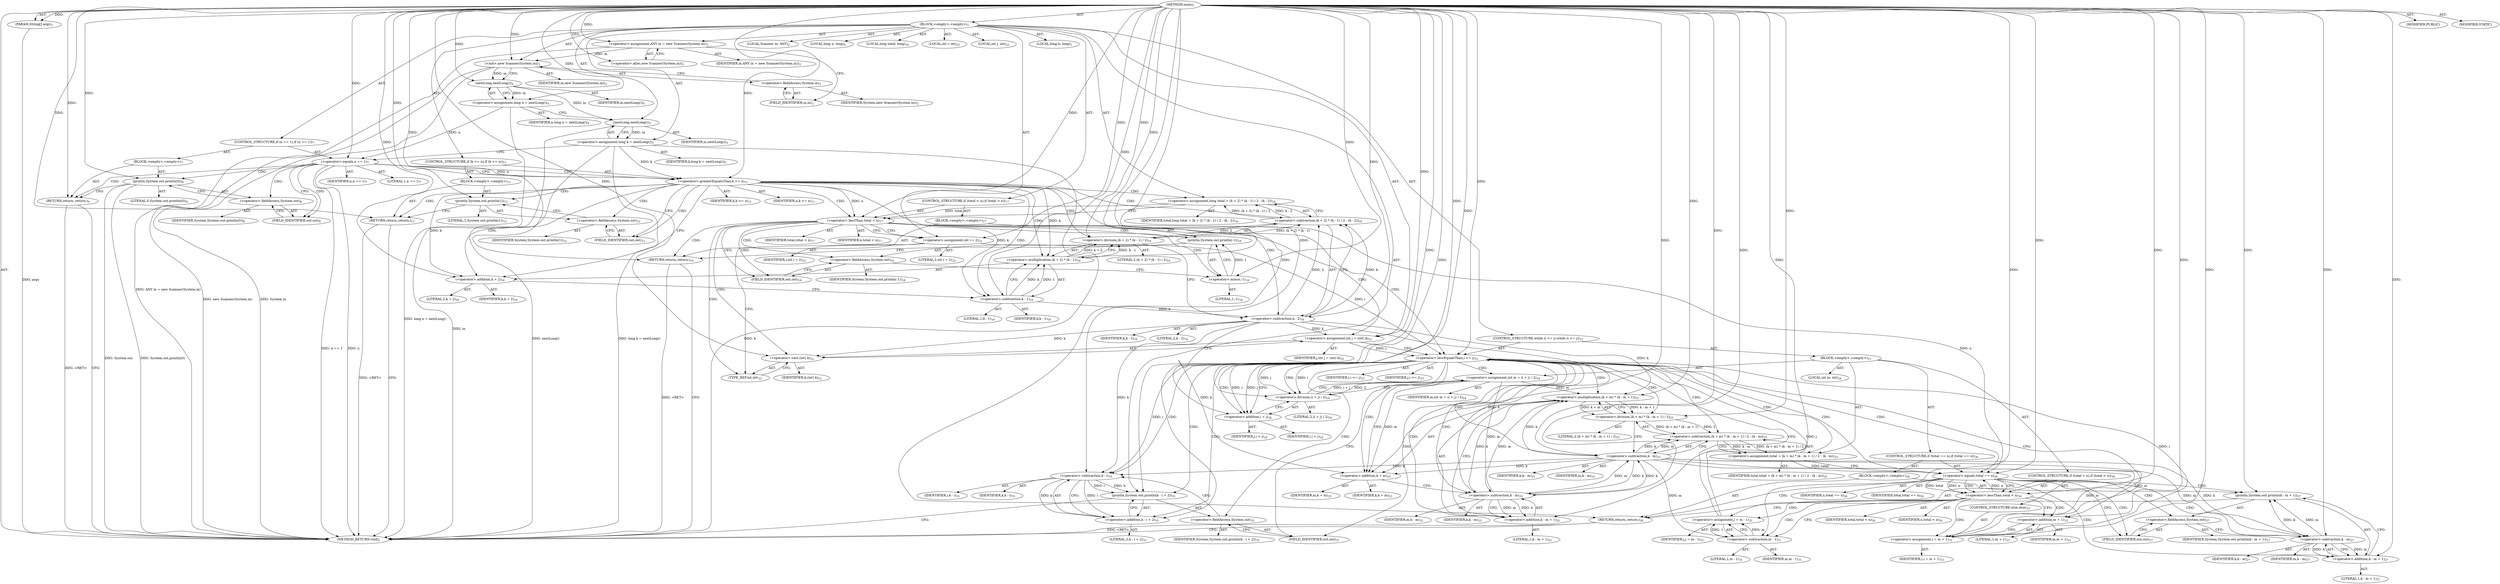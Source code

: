 digraph "main" {  
"19" [label = <(METHOD,main)<SUB>1</SUB>> ]
"20" [label = <(PARAM,String[] args)<SUB>1</SUB>> ]
"21" [label = <(BLOCK,&lt;empty&gt;,&lt;empty&gt;)<SUB>1</SUB>> ]
"4" [label = <(LOCAL,Scanner in: ANY)<SUB>2</SUB>> ]
"22" [label = <(&lt;operator&gt;.assignment,ANY in = new Scanner(System.in))<SUB>2</SUB>> ]
"23" [label = <(IDENTIFIER,in,ANY in = new Scanner(System.in))<SUB>2</SUB>> ]
"24" [label = <(&lt;operator&gt;.alloc,new Scanner(System.in))<SUB>2</SUB>> ]
"25" [label = <(&lt;init&gt;,new Scanner(System.in))<SUB>2</SUB>> ]
"3" [label = <(IDENTIFIER,in,new Scanner(System.in))<SUB>2</SUB>> ]
"26" [label = <(&lt;operator&gt;.fieldAccess,System.in)<SUB>2</SUB>> ]
"27" [label = <(IDENTIFIER,System,new Scanner(System.in))<SUB>2</SUB>> ]
"28" [label = <(FIELD_IDENTIFIER,in,in)<SUB>2</SUB>> ]
"29" [label = <(LOCAL,long n: long)<SUB>4</SUB>> ]
"30" [label = <(&lt;operator&gt;.assignment,long n = nextLong())<SUB>4</SUB>> ]
"31" [label = <(IDENTIFIER,n,long n = nextLong())<SUB>4</SUB>> ]
"32" [label = <(nextLong,nextLong())<SUB>4</SUB>> ]
"33" [label = <(IDENTIFIER,in,nextLong())<SUB>4</SUB>> ]
"34" [label = <(LOCAL,long k: long)<SUB>5</SUB>> ]
"35" [label = <(&lt;operator&gt;.assignment,long k = nextLong())<SUB>5</SUB>> ]
"36" [label = <(IDENTIFIER,k,long k = nextLong())<SUB>5</SUB>> ]
"37" [label = <(nextLong,nextLong())<SUB>5</SUB>> ]
"38" [label = <(IDENTIFIER,in,nextLong())<SUB>5</SUB>> ]
"39" [label = <(CONTROL_STRUCTURE,if (n == 1),if (n == 1))<SUB>7</SUB>> ]
"40" [label = <(&lt;operator&gt;.equals,n == 1)<SUB>7</SUB>> ]
"41" [label = <(IDENTIFIER,n,n == 1)<SUB>7</SUB>> ]
"42" [label = <(LITERAL,1,n == 1)<SUB>7</SUB>> ]
"43" [label = <(BLOCK,&lt;empty&gt;,&lt;empty&gt;)<SUB>7</SUB>> ]
"44" [label = <(println,System.out.println(0))<SUB>8</SUB>> ]
"45" [label = <(&lt;operator&gt;.fieldAccess,System.out)<SUB>8</SUB>> ]
"46" [label = <(IDENTIFIER,System,System.out.println(0))<SUB>8</SUB>> ]
"47" [label = <(FIELD_IDENTIFIER,out,out)<SUB>8</SUB>> ]
"48" [label = <(LITERAL,0,System.out.println(0))<SUB>8</SUB>> ]
"49" [label = <(RETURN,return;,return;)<SUB>9</SUB>> ]
"50" [label = <(CONTROL_STRUCTURE,if (k &gt;= n),if (k &gt;= n))<SUB>11</SUB>> ]
"51" [label = <(&lt;operator&gt;.greaterEqualsThan,k &gt;= n)<SUB>11</SUB>> ]
"52" [label = <(IDENTIFIER,k,k &gt;= n)<SUB>11</SUB>> ]
"53" [label = <(IDENTIFIER,n,k &gt;= n)<SUB>11</SUB>> ]
"54" [label = <(BLOCK,&lt;empty&gt;,&lt;empty&gt;)<SUB>11</SUB>> ]
"55" [label = <(println,System.out.println(1))<SUB>12</SUB>> ]
"56" [label = <(&lt;operator&gt;.fieldAccess,System.out)<SUB>12</SUB>> ]
"57" [label = <(IDENTIFIER,System,System.out.println(1))<SUB>12</SUB>> ]
"58" [label = <(FIELD_IDENTIFIER,out,out)<SUB>12</SUB>> ]
"59" [label = <(LITERAL,1,System.out.println(1))<SUB>12</SUB>> ]
"60" [label = <(RETURN,return;,return;)<SUB>13</SUB>> ]
"61" [label = <(LOCAL,long total: long)<SUB>16</SUB>> ]
"62" [label = <(&lt;operator&gt;.assignment,long total = (k + 2) * (k - 1) / 2 - (k - 2))<SUB>16</SUB>> ]
"63" [label = <(IDENTIFIER,total,long total = (k + 2) * (k - 1) / 2 - (k - 2))<SUB>16</SUB>> ]
"64" [label = <(&lt;operator&gt;.subtraction,(k + 2) * (k - 1) / 2 - (k - 2))<SUB>16</SUB>> ]
"65" [label = <(&lt;operator&gt;.division,(k + 2) * (k - 1) / 2)<SUB>16</SUB>> ]
"66" [label = <(&lt;operator&gt;.multiplication,(k + 2) * (k - 1))<SUB>16</SUB>> ]
"67" [label = <(&lt;operator&gt;.addition,k + 2)<SUB>16</SUB>> ]
"68" [label = <(IDENTIFIER,k,k + 2)<SUB>16</SUB>> ]
"69" [label = <(LITERAL,2,k + 2)<SUB>16</SUB>> ]
"70" [label = <(&lt;operator&gt;.subtraction,k - 1)<SUB>16</SUB>> ]
"71" [label = <(IDENTIFIER,k,k - 1)<SUB>16</SUB>> ]
"72" [label = <(LITERAL,1,k - 1)<SUB>16</SUB>> ]
"73" [label = <(LITERAL,2,(k + 2) * (k - 1) / 2)<SUB>16</SUB>> ]
"74" [label = <(&lt;operator&gt;.subtraction,k - 2)<SUB>16</SUB>> ]
"75" [label = <(IDENTIFIER,k,k - 2)<SUB>16</SUB>> ]
"76" [label = <(LITERAL,2,k - 2)<SUB>16</SUB>> ]
"77" [label = <(CONTROL_STRUCTURE,if (total &lt; n),if (total &lt; n))<SUB>17</SUB>> ]
"78" [label = <(&lt;operator&gt;.lessThan,total &lt; n)<SUB>17</SUB>> ]
"79" [label = <(IDENTIFIER,total,total &lt; n)<SUB>17</SUB>> ]
"80" [label = <(IDENTIFIER,n,total &lt; n)<SUB>17</SUB>> ]
"81" [label = <(BLOCK,&lt;empty&gt;,&lt;empty&gt;)<SUB>17</SUB>> ]
"82" [label = <(println,System.out.println(-1))<SUB>18</SUB>> ]
"83" [label = <(&lt;operator&gt;.fieldAccess,System.out)<SUB>18</SUB>> ]
"84" [label = <(IDENTIFIER,System,System.out.println(-1))<SUB>18</SUB>> ]
"85" [label = <(FIELD_IDENTIFIER,out,out)<SUB>18</SUB>> ]
"86" [label = <(&lt;operator&gt;.minus,-1)<SUB>18</SUB>> ]
"87" [label = <(LITERAL,1,-1)<SUB>18</SUB>> ]
"88" [label = <(RETURN,return;,return;)<SUB>19</SUB>> ]
"89" [label = <(LOCAL,int i: int)<SUB>22</SUB>> ]
"90" [label = <(LOCAL,int j: int)<SUB>22</SUB>> ]
"91" [label = <(&lt;operator&gt;.assignment,int i = 2)<SUB>22</SUB>> ]
"92" [label = <(IDENTIFIER,i,int i = 2)<SUB>22</SUB>> ]
"93" [label = <(LITERAL,2,int i = 2)<SUB>22</SUB>> ]
"94" [label = <(&lt;operator&gt;.assignment,int j = (int) k)<SUB>22</SUB>> ]
"95" [label = <(IDENTIFIER,j,int j = (int) k)<SUB>22</SUB>> ]
"96" [label = <(&lt;operator&gt;.cast,(int) k)<SUB>22</SUB>> ]
"97" [label = <(TYPE_REF,int,int)<SUB>22</SUB>> ]
"98" [label = <(IDENTIFIER,k,(int) k)<SUB>22</SUB>> ]
"99" [label = <(CONTROL_STRUCTURE,while (i &lt;= j),while (i &lt;= j))<SUB>23</SUB>> ]
"100" [label = <(&lt;operator&gt;.lessEqualsThan,i &lt;= j)<SUB>23</SUB>> ]
"101" [label = <(IDENTIFIER,i,i &lt;= j)<SUB>23</SUB>> ]
"102" [label = <(IDENTIFIER,j,i &lt;= j)<SUB>23</SUB>> ]
"103" [label = <(BLOCK,&lt;empty&gt;,&lt;empty&gt;)<SUB>23</SUB>> ]
"104" [label = <(LOCAL,int m: int)<SUB>24</SUB>> ]
"105" [label = <(&lt;operator&gt;.assignment,int m = (i + j) / 2)<SUB>24</SUB>> ]
"106" [label = <(IDENTIFIER,m,int m = (i + j) / 2)<SUB>24</SUB>> ]
"107" [label = <(&lt;operator&gt;.division,(i + j) / 2)<SUB>24</SUB>> ]
"108" [label = <(&lt;operator&gt;.addition,i + j)<SUB>24</SUB>> ]
"109" [label = <(IDENTIFIER,i,i + j)<SUB>24</SUB>> ]
"110" [label = <(IDENTIFIER,j,i + j)<SUB>24</SUB>> ]
"111" [label = <(LITERAL,2,(i + j) / 2)<SUB>24</SUB>> ]
"112" [label = <(&lt;operator&gt;.assignment,total = (k + m) * (k - m + 1) / 2 - (k - m))<SUB>25</SUB>> ]
"113" [label = <(IDENTIFIER,total,total = (k + m) * (k - m + 1) / 2 - (k - m))<SUB>25</SUB>> ]
"114" [label = <(&lt;operator&gt;.subtraction,(k + m) * (k - m + 1) / 2 - (k - m))<SUB>25</SUB>> ]
"115" [label = <(&lt;operator&gt;.division,(k + m) * (k - m + 1) / 2)<SUB>25</SUB>> ]
"116" [label = <(&lt;operator&gt;.multiplication,(k + m) * (k - m + 1))<SUB>25</SUB>> ]
"117" [label = <(&lt;operator&gt;.addition,k + m)<SUB>25</SUB>> ]
"118" [label = <(IDENTIFIER,k,k + m)<SUB>25</SUB>> ]
"119" [label = <(IDENTIFIER,m,k + m)<SUB>25</SUB>> ]
"120" [label = <(&lt;operator&gt;.addition,k - m + 1)<SUB>25</SUB>> ]
"121" [label = <(&lt;operator&gt;.subtraction,k - m)<SUB>25</SUB>> ]
"122" [label = <(IDENTIFIER,k,k - m)<SUB>25</SUB>> ]
"123" [label = <(IDENTIFIER,m,k - m)<SUB>25</SUB>> ]
"124" [label = <(LITERAL,1,k - m + 1)<SUB>25</SUB>> ]
"125" [label = <(LITERAL,2,(k + m) * (k - m + 1) / 2)<SUB>25</SUB>> ]
"126" [label = <(&lt;operator&gt;.subtraction,k - m)<SUB>25</SUB>> ]
"127" [label = <(IDENTIFIER,k,k - m)<SUB>25</SUB>> ]
"128" [label = <(IDENTIFIER,m,k - m)<SUB>25</SUB>> ]
"129" [label = <(CONTROL_STRUCTURE,if (total == n),if (total == n))<SUB>26</SUB>> ]
"130" [label = <(&lt;operator&gt;.equals,total == n)<SUB>26</SUB>> ]
"131" [label = <(IDENTIFIER,total,total == n)<SUB>26</SUB>> ]
"132" [label = <(IDENTIFIER,n,total == n)<SUB>26</SUB>> ]
"133" [label = <(BLOCK,&lt;empty&gt;,&lt;empty&gt;)<SUB>26</SUB>> ]
"134" [label = <(println,System.out.println(k - m + 1))<SUB>27</SUB>> ]
"135" [label = <(&lt;operator&gt;.fieldAccess,System.out)<SUB>27</SUB>> ]
"136" [label = <(IDENTIFIER,System,System.out.println(k - m + 1))<SUB>27</SUB>> ]
"137" [label = <(FIELD_IDENTIFIER,out,out)<SUB>27</SUB>> ]
"138" [label = <(&lt;operator&gt;.addition,k - m + 1)<SUB>27</SUB>> ]
"139" [label = <(&lt;operator&gt;.subtraction,k - m)<SUB>27</SUB>> ]
"140" [label = <(IDENTIFIER,k,k - m)<SUB>27</SUB>> ]
"141" [label = <(IDENTIFIER,m,k - m)<SUB>27</SUB>> ]
"142" [label = <(LITERAL,1,k - m + 1)<SUB>27</SUB>> ]
"143" [label = <(RETURN,return;,return;)<SUB>28</SUB>> ]
"144" [label = <(CONTROL_STRUCTURE,if (total &lt; n),if (total &lt; n))<SUB>30</SUB>> ]
"145" [label = <(&lt;operator&gt;.lessThan,total &lt; n)<SUB>30</SUB>> ]
"146" [label = <(IDENTIFIER,total,total &lt; n)<SUB>30</SUB>> ]
"147" [label = <(IDENTIFIER,n,total &lt; n)<SUB>30</SUB>> ]
"148" [label = <(&lt;operator&gt;.assignment,j = m - 1)<SUB>31</SUB>> ]
"149" [label = <(IDENTIFIER,j,j = m - 1)<SUB>31</SUB>> ]
"150" [label = <(&lt;operator&gt;.subtraction,m - 1)<SUB>31</SUB>> ]
"151" [label = <(IDENTIFIER,m,m - 1)<SUB>31</SUB>> ]
"152" [label = <(LITERAL,1,m - 1)<SUB>31</SUB>> ]
"153" [label = <(CONTROL_STRUCTURE,else,else)<SUB>33</SUB>> ]
"154" [label = <(&lt;operator&gt;.assignment,i = m + 1)<SUB>33</SUB>> ]
"155" [label = <(IDENTIFIER,i,i = m + 1)<SUB>33</SUB>> ]
"156" [label = <(&lt;operator&gt;.addition,m + 1)<SUB>33</SUB>> ]
"157" [label = <(IDENTIFIER,m,m + 1)<SUB>33</SUB>> ]
"158" [label = <(LITERAL,1,m + 1)<SUB>33</SUB>> ]
"159" [label = <(println,System.out.println(k - i + 2))<SUB>35</SUB>> ]
"160" [label = <(&lt;operator&gt;.fieldAccess,System.out)<SUB>35</SUB>> ]
"161" [label = <(IDENTIFIER,System,System.out.println(k - i + 2))<SUB>35</SUB>> ]
"162" [label = <(FIELD_IDENTIFIER,out,out)<SUB>35</SUB>> ]
"163" [label = <(&lt;operator&gt;.addition,k - i + 2)<SUB>35</SUB>> ]
"164" [label = <(&lt;operator&gt;.subtraction,k - i)<SUB>35</SUB>> ]
"165" [label = <(IDENTIFIER,k,k - i)<SUB>35</SUB>> ]
"166" [label = <(IDENTIFIER,i,k - i)<SUB>35</SUB>> ]
"167" [label = <(LITERAL,2,k - i + 2)<SUB>35</SUB>> ]
"168" [label = <(MODIFIER,PUBLIC)> ]
"169" [label = <(MODIFIER,STATIC)> ]
"170" [label = <(METHOD_RETURN,void)<SUB>1</SUB>> ]
  "19" -> "20"  [ label = "AST: "] 
  "19" -> "21"  [ label = "AST: "] 
  "19" -> "168"  [ label = "AST: "] 
  "19" -> "169"  [ label = "AST: "] 
  "19" -> "170"  [ label = "AST: "] 
  "21" -> "4"  [ label = "AST: "] 
  "21" -> "22"  [ label = "AST: "] 
  "21" -> "25"  [ label = "AST: "] 
  "21" -> "29"  [ label = "AST: "] 
  "21" -> "30"  [ label = "AST: "] 
  "21" -> "34"  [ label = "AST: "] 
  "21" -> "35"  [ label = "AST: "] 
  "21" -> "39"  [ label = "AST: "] 
  "21" -> "50"  [ label = "AST: "] 
  "21" -> "61"  [ label = "AST: "] 
  "21" -> "62"  [ label = "AST: "] 
  "21" -> "77"  [ label = "AST: "] 
  "21" -> "89"  [ label = "AST: "] 
  "21" -> "90"  [ label = "AST: "] 
  "21" -> "91"  [ label = "AST: "] 
  "21" -> "94"  [ label = "AST: "] 
  "21" -> "99"  [ label = "AST: "] 
  "21" -> "159"  [ label = "AST: "] 
  "22" -> "23"  [ label = "AST: "] 
  "22" -> "24"  [ label = "AST: "] 
  "25" -> "3"  [ label = "AST: "] 
  "25" -> "26"  [ label = "AST: "] 
  "26" -> "27"  [ label = "AST: "] 
  "26" -> "28"  [ label = "AST: "] 
  "30" -> "31"  [ label = "AST: "] 
  "30" -> "32"  [ label = "AST: "] 
  "32" -> "33"  [ label = "AST: "] 
  "35" -> "36"  [ label = "AST: "] 
  "35" -> "37"  [ label = "AST: "] 
  "37" -> "38"  [ label = "AST: "] 
  "39" -> "40"  [ label = "AST: "] 
  "39" -> "43"  [ label = "AST: "] 
  "40" -> "41"  [ label = "AST: "] 
  "40" -> "42"  [ label = "AST: "] 
  "43" -> "44"  [ label = "AST: "] 
  "43" -> "49"  [ label = "AST: "] 
  "44" -> "45"  [ label = "AST: "] 
  "44" -> "48"  [ label = "AST: "] 
  "45" -> "46"  [ label = "AST: "] 
  "45" -> "47"  [ label = "AST: "] 
  "50" -> "51"  [ label = "AST: "] 
  "50" -> "54"  [ label = "AST: "] 
  "51" -> "52"  [ label = "AST: "] 
  "51" -> "53"  [ label = "AST: "] 
  "54" -> "55"  [ label = "AST: "] 
  "54" -> "60"  [ label = "AST: "] 
  "55" -> "56"  [ label = "AST: "] 
  "55" -> "59"  [ label = "AST: "] 
  "56" -> "57"  [ label = "AST: "] 
  "56" -> "58"  [ label = "AST: "] 
  "62" -> "63"  [ label = "AST: "] 
  "62" -> "64"  [ label = "AST: "] 
  "64" -> "65"  [ label = "AST: "] 
  "64" -> "74"  [ label = "AST: "] 
  "65" -> "66"  [ label = "AST: "] 
  "65" -> "73"  [ label = "AST: "] 
  "66" -> "67"  [ label = "AST: "] 
  "66" -> "70"  [ label = "AST: "] 
  "67" -> "68"  [ label = "AST: "] 
  "67" -> "69"  [ label = "AST: "] 
  "70" -> "71"  [ label = "AST: "] 
  "70" -> "72"  [ label = "AST: "] 
  "74" -> "75"  [ label = "AST: "] 
  "74" -> "76"  [ label = "AST: "] 
  "77" -> "78"  [ label = "AST: "] 
  "77" -> "81"  [ label = "AST: "] 
  "78" -> "79"  [ label = "AST: "] 
  "78" -> "80"  [ label = "AST: "] 
  "81" -> "82"  [ label = "AST: "] 
  "81" -> "88"  [ label = "AST: "] 
  "82" -> "83"  [ label = "AST: "] 
  "82" -> "86"  [ label = "AST: "] 
  "83" -> "84"  [ label = "AST: "] 
  "83" -> "85"  [ label = "AST: "] 
  "86" -> "87"  [ label = "AST: "] 
  "91" -> "92"  [ label = "AST: "] 
  "91" -> "93"  [ label = "AST: "] 
  "94" -> "95"  [ label = "AST: "] 
  "94" -> "96"  [ label = "AST: "] 
  "96" -> "97"  [ label = "AST: "] 
  "96" -> "98"  [ label = "AST: "] 
  "99" -> "100"  [ label = "AST: "] 
  "99" -> "103"  [ label = "AST: "] 
  "100" -> "101"  [ label = "AST: "] 
  "100" -> "102"  [ label = "AST: "] 
  "103" -> "104"  [ label = "AST: "] 
  "103" -> "105"  [ label = "AST: "] 
  "103" -> "112"  [ label = "AST: "] 
  "103" -> "129"  [ label = "AST: "] 
  "103" -> "144"  [ label = "AST: "] 
  "105" -> "106"  [ label = "AST: "] 
  "105" -> "107"  [ label = "AST: "] 
  "107" -> "108"  [ label = "AST: "] 
  "107" -> "111"  [ label = "AST: "] 
  "108" -> "109"  [ label = "AST: "] 
  "108" -> "110"  [ label = "AST: "] 
  "112" -> "113"  [ label = "AST: "] 
  "112" -> "114"  [ label = "AST: "] 
  "114" -> "115"  [ label = "AST: "] 
  "114" -> "126"  [ label = "AST: "] 
  "115" -> "116"  [ label = "AST: "] 
  "115" -> "125"  [ label = "AST: "] 
  "116" -> "117"  [ label = "AST: "] 
  "116" -> "120"  [ label = "AST: "] 
  "117" -> "118"  [ label = "AST: "] 
  "117" -> "119"  [ label = "AST: "] 
  "120" -> "121"  [ label = "AST: "] 
  "120" -> "124"  [ label = "AST: "] 
  "121" -> "122"  [ label = "AST: "] 
  "121" -> "123"  [ label = "AST: "] 
  "126" -> "127"  [ label = "AST: "] 
  "126" -> "128"  [ label = "AST: "] 
  "129" -> "130"  [ label = "AST: "] 
  "129" -> "133"  [ label = "AST: "] 
  "130" -> "131"  [ label = "AST: "] 
  "130" -> "132"  [ label = "AST: "] 
  "133" -> "134"  [ label = "AST: "] 
  "133" -> "143"  [ label = "AST: "] 
  "134" -> "135"  [ label = "AST: "] 
  "134" -> "138"  [ label = "AST: "] 
  "135" -> "136"  [ label = "AST: "] 
  "135" -> "137"  [ label = "AST: "] 
  "138" -> "139"  [ label = "AST: "] 
  "138" -> "142"  [ label = "AST: "] 
  "139" -> "140"  [ label = "AST: "] 
  "139" -> "141"  [ label = "AST: "] 
  "144" -> "145"  [ label = "AST: "] 
  "144" -> "148"  [ label = "AST: "] 
  "144" -> "153"  [ label = "AST: "] 
  "145" -> "146"  [ label = "AST: "] 
  "145" -> "147"  [ label = "AST: "] 
  "148" -> "149"  [ label = "AST: "] 
  "148" -> "150"  [ label = "AST: "] 
  "150" -> "151"  [ label = "AST: "] 
  "150" -> "152"  [ label = "AST: "] 
  "153" -> "154"  [ label = "AST: "] 
  "154" -> "155"  [ label = "AST: "] 
  "154" -> "156"  [ label = "AST: "] 
  "156" -> "157"  [ label = "AST: "] 
  "156" -> "158"  [ label = "AST: "] 
  "159" -> "160"  [ label = "AST: "] 
  "159" -> "163"  [ label = "AST: "] 
  "160" -> "161"  [ label = "AST: "] 
  "160" -> "162"  [ label = "AST: "] 
  "163" -> "164"  [ label = "AST: "] 
  "163" -> "167"  [ label = "AST: "] 
  "164" -> "165"  [ label = "AST: "] 
  "164" -> "166"  [ label = "AST: "] 
  "22" -> "28"  [ label = "CFG: "] 
  "25" -> "32"  [ label = "CFG: "] 
  "30" -> "37"  [ label = "CFG: "] 
  "35" -> "40"  [ label = "CFG: "] 
  "62" -> "78"  [ label = "CFG: "] 
  "91" -> "97"  [ label = "CFG: "] 
  "94" -> "100"  [ label = "CFG: "] 
  "159" -> "170"  [ label = "CFG: "] 
  "24" -> "22"  [ label = "CFG: "] 
  "26" -> "25"  [ label = "CFG: "] 
  "32" -> "30"  [ label = "CFG: "] 
  "37" -> "35"  [ label = "CFG: "] 
  "40" -> "47"  [ label = "CFG: "] 
  "40" -> "51"  [ label = "CFG: "] 
  "51" -> "58"  [ label = "CFG: "] 
  "51" -> "67"  [ label = "CFG: "] 
  "64" -> "62"  [ label = "CFG: "] 
  "78" -> "85"  [ label = "CFG: "] 
  "78" -> "91"  [ label = "CFG: "] 
  "96" -> "94"  [ label = "CFG: "] 
  "100" -> "108"  [ label = "CFG: "] 
  "100" -> "162"  [ label = "CFG: "] 
  "160" -> "164"  [ label = "CFG: "] 
  "163" -> "159"  [ label = "CFG: "] 
  "28" -> "26"  [ label = "CFG: "] 
  "44" -> "49"  [ label = "CFG: "] 
  "49" -> "170"  [ label = "CFG: "] 
  "55" -> "60"  [ label = "CFG: "] 
  "60" -> "170"  [ label = "CFG: "] 
  "65" -> "74"  [ label = "CFG: "] 
  "74" -> "64"  [ label = "CFG: "] 
  "82" -> "88"  [ label = "CFG: "] 
  "88" -> "170"  [ label = "CFG: "] 
  "97" -> "96"  [ label = "CFG: "] 
  "105" -> "117"  [ label = "CFG: "] 
  "112" -> "130"  [ label = "CFG: "] 
  "162" -> "160"  [ label = "CFG: "] 
  "164" -> "163"  [ label = "CFG: "] 
  "45" -> "44"  [ label = "CFG: "] 
  "56" -> "55"  [ label = "CFG: "] 
  "66" -> "65"  [ label = "CFG: "] 
  "83" -> "86"  [ label = "CFG: "] 
  "86" -> "82"  [ label = "CFG: "] 
  "107" -> "105"  [ label = "CFG: "] 
  "114" -> "112"  [ label = "CFG: "] 
  "130" -> "137"  [ label = "CFG: "] 
  "130" -> "145"  [ label = "CFG: "] 
  "145" -> "150"  [ label = "CFG: "] 
  "145" -> "156"  [ label = "CFG: "] 
  "148" -> "100"  [ label = "CFG: "] 
  "47" -> "45"  [ label = "CFG: "] 
  "58" -> "56"  [ label = "CFG: "] 
  "67" -> "70"  [ label = "CFG: "] 
  "70" -> "66"  [ label = "CFG: "] 
  "85" -> "83"  [ label = "CFG: "] 
  "108" -> "107"  [ label = "CFG: "] 
  "115" -> "126"  [ label = "CFG: "] 
  "126" -> "114"  [ label = "CFG: "] 
  "134" -> "143"  [ label = "CFG: "] 
  "143" -> "170"  [ label = "CFG: "] 
  "150" -> "148"  [ label = "CFG: "] 
  "154" -> "100"  [ label = "CFG: "] 
  "116" -> "115"  [ label = "CFG: "] 
  "135" -> "139"  [ label = "CFG: "] 
  "138" -> "134"  [ label = "CFG: "] 
  "156" -> "154"  [ label = "CFG: "] 
  "117" -> "121"  [ label = "CFG: "] 
  "120" -> "116"  [ label = "CFG: "] 
  "137" -> "135"  [ label = "CFG: "] 
  "139" -> "138"  [ label = "CFG: "] 
  "121" -> "120"  [ label = "CFG: "] 
  "19" -> "24"  [ label = "CFG: "] 
  "88" -> "170"  [ label = "DDG: &lt;RET&gt;"] 
  "49" -> "170"  [ label = "DDG: &lt;RET&gt;"] 
  "143" -> "170"  [ label = "DDG: &lt;RET&gt;"] 
  "60" -> "170"  [ label = "DDG: &lt;RET&gt;"] 
  "20" -> "170"  [ label = "DDG: args"] 
  "22" -> "170"  [ label = "DDG: ANY in = new Scanner(System.in)"] 
  "25" -> "170"  [ label = "DDG: System.in"] 
  "25" -> "170"  [ label = "DDG: new Scanner(System.in)"] 
  "30" -> "170"  [ label = "DDG: long n = nextLong()"] 
  "35" -> "170"  [ label = "DDG: k"] 
  "37" -> "170"  [ label = "DDG: in"] 
  "35" -> "170"  [ label = "DDG: nextLong()"] 
  "35" -> "170"  [ label = "DDG: long k = nextLong()"] 
  "40" -> "170"  [ label = "DDG: n"] 
  "40" -> "170"  [ label = "DDG: n == 1"] 
  "44" -> "170"  [ label = "DDG: System.out"] 
  "44" -> "170"  [ label = "DDG: System.out.println(0)"] 
  "19" -> "20"  [ label = "DDG: "] 
  "19" -> "22"  [ label = "DDG: "] 
  "32" -> "30"  [ label = "DDG: in"] 
  "37" -> "35"  [ label = "DDG: in"] 
  "64" -> "62"  [ label = "DDG: (k + 2) * (k - 1) / 2"] 
  "64" -> "62"  [ label = "DDG: k - 2"] 
  "19" -> "91"  [ label = "DDG: "] 
  "19" -> "94"  [ label = "DDG: "] 
  "74" -> "94"  [ label = "DDG: k"] 
  "22" -> "25"  [ label = "DDG: in"] 
  "19" -> "25"  [ label = "DDG: "] 
  "164" -> "159"  [ label = "DDG: k"] 
  "164" -> "159"  [ label = "DDG: i"] 
  "19" -> "159"  [ label = "DDG: "] 
  "25" -> "32"  [ label = "DDG: in"] 
  "19" -> "32"  [ label = "DDG: "] 
  "32" -> "37"  [ label = "DDG: in"] 
  "19" -> "37"  [ label = "DDG: "] 
  "30" -> "40"  [ label = "DDG: n"] 
  "19" -> "40"  [ label = "DDG: "] 
  "19" -> "49"  [ label = "DDG: "] 
  "35" -> "51"  [ label = "DDG: k"] 
  "19" -> "51"  [ label = "DDG: "] 
  "40" -> "51"  [ label = "DDG: n"] 
  "19" -> "60"  [ label = "DDG: "] 
  "65" -> "64"  [ label = "DDG: (k + 2) * (k - 1)"] 
  "65" -> "64"  [ label = "DDG: 2"] 
  "74" -> "64"  [ label = "DDG: k"] 
  "74" -> "64"  [ label = "DDG: 2"] 
  "62" -> "78"  [ label = "DDG: total"] 
  "19" -> "78"  [ label = "DDG: "] 
  "51" -> "78"  [ label = "DDG: n"] 
  "19" -> "88"  [ label = "DDG: "] 
  "19" -> "96"  [ label = "DDG: "] 
  "74" -> "96"  [ label = "DDG: k"] 
  "91" -> "100"  [ label = "DDG: i"] 
  "154" -> "100"  [ label = "DDG: i"] 
  "19" -> "100"  [ label = "DDG: "] 
  "94" -> "100"  [ label = "DDG: j"] 
  "148" -> "100"  [ label = "DDG: j"] 
  "107" -> "105"  [ label = "DDG: i + j"] 
  "107" -> "105"  [ label = "DDG: 2"] 
  "114" -> "112"  [ label = "DDG: (k + m) * (k - m + 1) / 2"] 
  "114" -> "112"  [ label = "DDG: k - m"] 
  "164" -> "163"  [ label = "DDG: k"] 
  "164" -> "163"  [ label = "DDG: i"] 
  "19" -> "163"  [ label = "DDG: "] 
  "19" -> "44"  [ label = "DDG: "] 
  "19" -> "55"  [ label = "DDG: "] 
  "66" -> "65"  [ label = "DDG: k + 2"] 
  "66" -> "65"  [ label = "DDG: k - 1"] 
  "19" -> "65"  [ label = "DDG: "] 
  "70" -> "74"  [ label = "DDG: k"] 
  "19" -> "74"  [ label = "DDG: "] 
  "86" -> "82"  [ label = "DDG: 1"] 
  "150" -> "148"  [ label = "DDG: m"] 
  "150" -> "148"  [ label = "DDG: 1"] 
  "126" -> "164"  [ label = "DDG: k"] 
  "19" -> "164"  [ label = "DDG: "] 
  "74" -> "164"  [ label = "DDG: k"] 
  "100" -> "164"  [ label = "DDG: i"] 
  "51" -> "66"  [ label = "DDG: k"] 
  "19" -> "66"  [ label = "DDG: "] 
  "70" -> "66"  [ label = "DDG: k"] 
  "70" -> "66"  [ label = "DDG: 1"] 
  "19" -> "86"  [ label = "DDG: "] 
  "100" -> "107"  [ label = "DDG: i"] 
  "19" -> "107"  [ label = "DDG: "] 
  "100" -> "107"  [ label = "DDG: j"] 
  "115" -> "114"  [ label = "DDG: (k + m) * (k - m + 1)"] 
  "115" -> "114"  [ label = "DDG: 2"] 
  "126" -> "114"  [ label = "DDG: k"] 
  "126" -> "114"  [ label = "DDG: m"] 
  "112" -> "130"  [ label = "DDG: total"] 
  "19" -> "130"  [ label = "DDG: "] 
  "78" -> "130"  [ label = "DDG: n"] 
  "145" -> "130"  [ label = "DDG: n"] 
  "19" -> "143"  [ label = "DDG: "] 
  "130" -> "145"  [ label = "DDG: total"] 
  "19" -> "145"  [ label = "DDG: "] 
  "130" -> "145"  [ label = "DDG: n"] 
  "126" -> "154"  [ label = "DDG: m"] 
  "19" -> "154"  [ label = "DDG: "] 
  "51" -> "67"  [ label = "DDG: k"] 
  "19" -> "67"  [ label = "DDG: "] 
  "19" -> "70"  [ label = "DDG: "] 
  "51" -> "70"  [ label = "DDG: k"] 
  "100" -> "108"  [ label = "DDG: i"] 
  "19" -> "108"  [ label = "DDG: "] 
  "100" -> "108"  [ label = "DDG: j"] 
  "116" -> "115"  [ label = "DDG: k + m"] 
  "116" -> "115"  [ label = "DDG: k - m + 1"] 
  "19" -> "115"  [ label = "DDG: "] 
  "121" -> "126"  [ label = "DDG: k"] 
  "19" -> "126"  [ label = "DDG: "] 
  "121" -> "126"  [ label = "DDG: m"] 
  "139" -> "134"  [ label = "DDG: k"] 
  "139" -> "134"  [ label = "DDG: m"] 
  "19" -> "134"  [ label = "DDG: "] 
  "126" -> "150"  [ label = "DDG: m"] 
  "19" -> "150"  [ label = "DDG: "] 
  "126" -> "116"  [ label = "DDG: k"] 
  "19" -> "116"  [ label = "DDG: "] 
  "74" -> "116"  [ label = "DDG: k"] 
  "105" -> "116"  [ label = "DDG: m"] 
  "121" -> "116"  [ label = "DDG: k"] 
  "121" -> "116"  [ label = "DDG: m"] 
  "139" -> "138"  [ label = "DDG: k"] 
  "139" -> "138"  [ label = "DDG: m"] 
  "19" -> "138"  [ label = "DDG: "] 
  "126" -> "156"  [ label = "DDG: m"] 
  "19" -> "156"  [ label = "DDG: "] 
  "126" -> "117"  [ label = "DDG: k"] 
  "19" -> "117"  [ label = "DDG: "] 
  "74" -> "117"  [ label = "DDG: k"] 
  "105" -> "117"  [ label = "DDG: m"] 
  "121" -> "120"  [ label = "DDG: k"] 
  "121" -> "120"  [ label = "DDG: m"] 
  "19" -> "120"  [ label = "DDG: "] 
  "126" -> "139"  [ label = "DDG: k"] 
  "19" -> "139"  [ label = "DDG: "] 
  "126" -> "139"  [ label = "DDG: m"] 
  "19" -> "121"  [ label = "DDG: "] 
  "126" -> "121"  [ label = "DDG: k"] 
  "74" -> "121"  [ label = "DDG: k"] 
  "105" -> "121"  [ label = "DDG: m"] 
  "40" -> "51"  [ label = "CDG: "] 
  "40" -> "44"  [ label = "CDG: "] 
  "40" -> "47"  [ label = "CDG: "] 
  "40" -> "49"  [ label = "CDG: "] 
  "40" -> "45"  [ label = "CDG: "] 
  "51" -> "60"  [ label = "CDG: "] 
  "51" -> "64"  [ label = "CDG: "] 
  "51" -> "56"  [ label = "CDG: "] 
  "51" -> "67"  [ label = "CDG: "] 
  "51" -> "74"  [ label = "CDG: "] 
  "51" -> "58"  [ label = "CDG: "] 
  "51" -> "70"  [ label = "CDG: "] 
  "51" -> "66"  [ label = "CDG: "] 
  "51" -> "65"  [ label = "CDG: "] 
  "51" -> "55"  [ label = "CDG: "] 
  "51" -> "78"  [ label = "CDG: "] 
  "51" -> "62"  [ label = "CDG: "] 
  "78" -> "94"  [ label = "CDG: "] 
  "78" -> "96"  [ label = "CDG: "] 
  "78" -> "85"  [ label = "CDG: "] 
  "78" -> "97"  [ label = "CDG: "] 
  "78" -> "91"  [ label = "CDG: "] 
  "78" -> "100"  [ label = "CDG: "] 
  "78" -> "88"  [ label = "CDG: "] 
  "78" -> "86"  [ label = "CDG: "] 
  "78" -> "82"  [ label = "CDG: "] 
  "78" -> "83"  [ label = "CDG: "] 
  "100" -> "107"  [ label = "CDG: "] 
  "100" -> "115"  [ label = "CDG: "] 
  "100" -> "120"  [ label = "CDG: "] 
  "100" -> "163"  [ label = "CDG: "] 
  "100" -> "114"  [ label = "CDG: "] 
  "100" -> "121"  [ label = "CDG: "] 
  "100" -> "162"  [ label = "CDG: "] 
  "100" -> "112"  [ label = "CDG: "] 
  "100" -> "130"  [ label = "CDG: "] 
  "100" -> "164"  [ label = "CDG: "] 
  "100" -> "108"  [ label = "CDG: "] 
  "100" -> "160"  [ label = "CDG: "] 
  "100" -> "116"  [ label = "CDG: "] 
  "100" -> "159"  [ label = "CDG: "] 
  "100" -> "126"  [ label = "CDG: "] 
  "100" -> "105"  [ label = "CDG: "] 
  "100" -> "117"  [ label = "CDG: "] 
  "130" -> "145"  [ label = "CDG: "] 
  "130" -> "134"  [ label = "CDG: "] 
  "130" -> "138"  [ label = "CDG: "] 
  "130" -> "137"  [ label = "CDG: "] 
  "130" -> "100"  [ label = "CDG: "] 
  "130" -> "139"  [ label = "CDG: "] 
  "130" -> "143"  [ label = "CDG: "] 
  "130" -> "135"  [ label = "CDG: "] 
  "145" -> "154"  [ label = "CDG: "] 
  "145" -> "150"  [ label = "CDG: "] 
  "145" -> "148"  [ label = "CDG: "] 
  "145" -> "156"  [ label = "CDG: "] 
}
